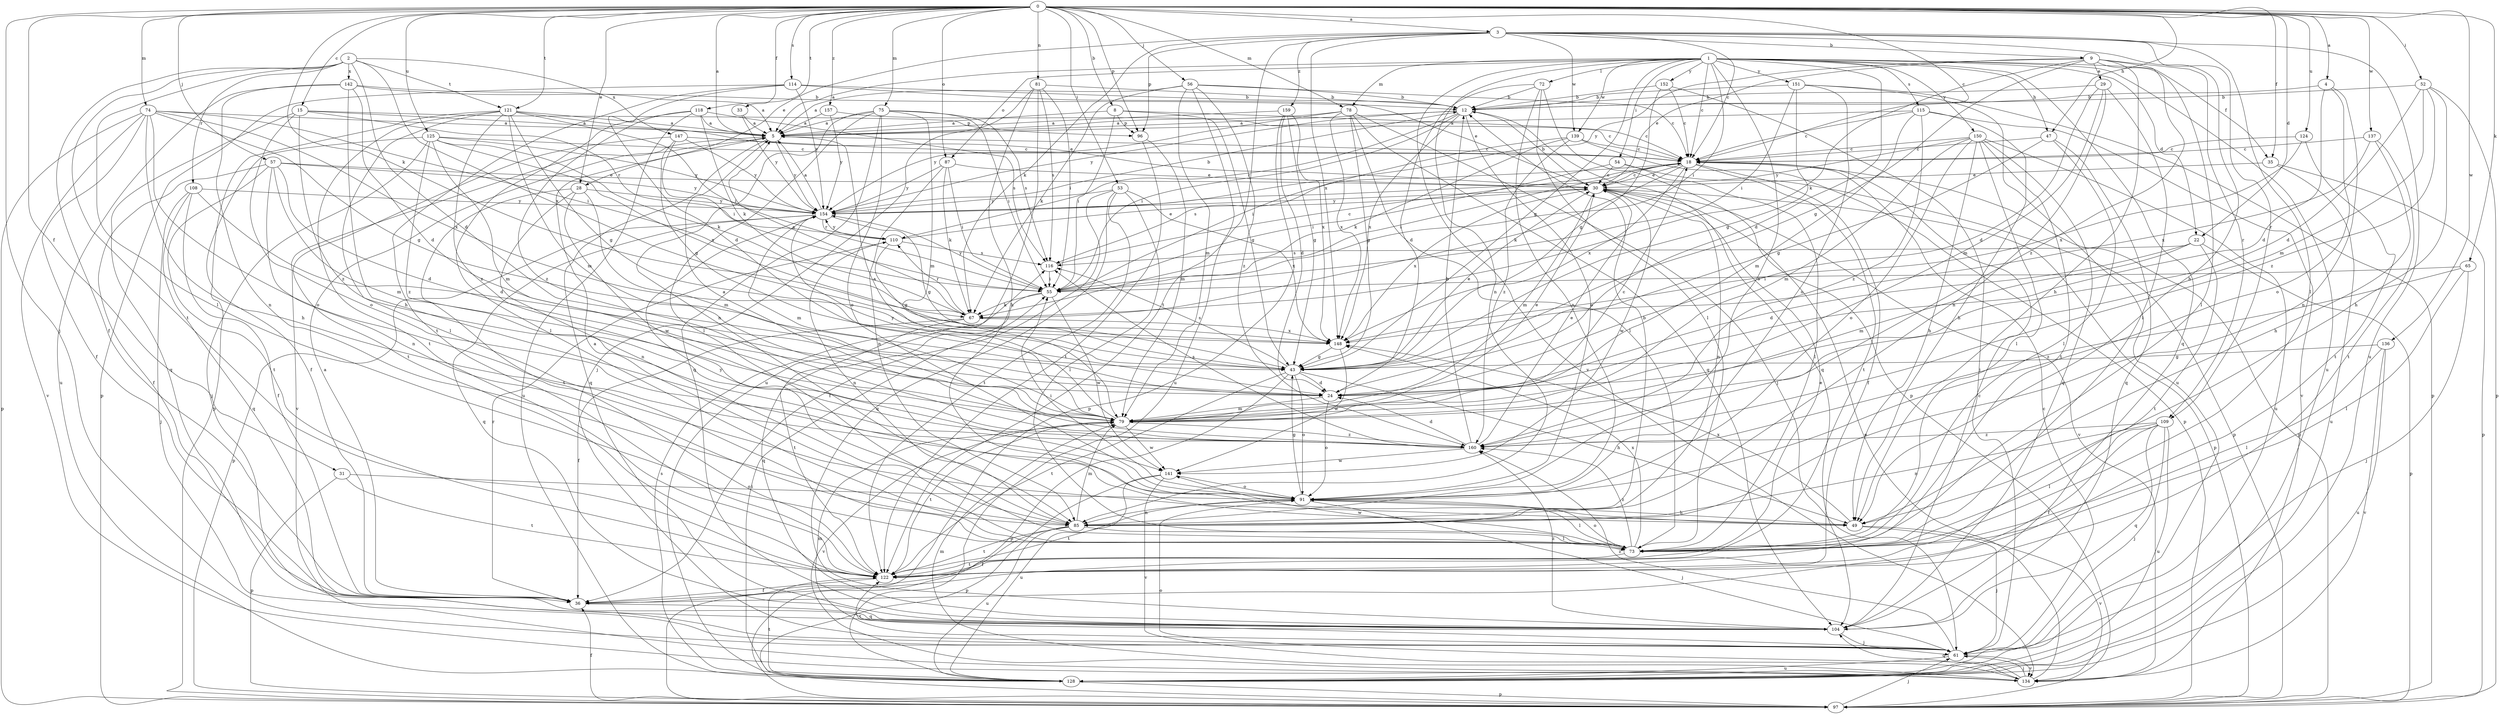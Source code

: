 strict digraph  {
0;
1;
2;
3;
4;
5;
8;
9;
12;
15;
18;
22;
24;
28;
29;
30;
31;
33;
35;
36;
43;
47;
49;
52;
53;
54;
55;
56;
57;
61;
65;
67;
72;
73;
74;
75;
78;
79;
81;
85;
87;
91;
96;
97;
104;
108;
109;
110;
114;
115;
116;
118;
121;
122;
124;
125;
128;
134;
136;
137;
139;
141;
142;
147;
148;
150;
151;
152;
154;
157;
159;
160;
0 -> 3  [label=a];
0 -> 4  [label=a];
0 -> 5  [label=a];
0 -> 8  [label=b];
0 -> 15  [label=c];
0 -> 18  [label=c];
0 -> 22  [label=d];
0 -> 28  [label=e];
0 -> 31  [label=f];
0 -> 33  [label=f];
0 -> 35  [label=f];
0 -> 47  [label=h];
0 -> 52  [label=i];
0 -> 53  [label=i];
0 -> 56  [label=j];
0 -> 57  [label=j];
0 -> 61  [label=j];
0 -> 65  [label=k];
0 -> 67  [label=k];
0 -> 74  [label=m];
0 -> 75  [label=m];
0 -> 78  [label=m];
0 -> 81  [label=n];
0 -> 87  [label=o];
0 -> 96  [label=p];
0 -> 114  [label=s];
0 -> 118  [label=t];
0 -> 121  [label=t];
0 -> 124  [label=u];
0 -> 125  [label=u];
0 -> 136  [label=w];
0 -> 137  [label=w];
0 -> 157  [label=z];
1 -> 5  [label=a];
1 -> 18  [label=c];
1 -> 22  [label=d];
1 -> 24  [label=d];
1 -> 35  [label=f];
1 -> 43  [label=g];
1 -> 47  [label=h];
1 -> 54  [label=i];
1 -> 55  [label=i];
1 -> 72  [label=l];
1 -> 78  [label=m];
1 -> 85  [label=n];
1 -> 87  [label=o];
1 -> 91  [label=o];
1 -> 104  [label=q];
1 -> 115  [label=s];
1 -> 128  [label=u];
1 -> 134  [label=v];
1 -> 139  [label=w];
1 -> 150  [label=y];
1 -> 151  [label=y];
1 -> 152  [label=y];
2 -> 24  [label=d];
2 -> 36  [label=f];
2 -> 73  [label=l];
2 -> 108  [label=r];
2 -> 121  [label=t];
2 -> 122  [label=t];
2 -> 142  [label=x];
2 -> 147  [label=x];
2 -> 148  [label=x];
3 -> 9  [label=b];
3 -> 18  [label=c];
3 -> 28  [label=e];
3 -> 49  [label=h];
3 -> 67  [label=k];
3 -> 73  [label=l];
3 -> 96  [label=p];
3 -> 109  [label=r];
3 -> 122  [label=t];
3 -> 128  [label=u];
3 -> 139  [label=w];
3 -> 148  [label=x];
3 -> 159  [label=z];
4 -> 12  [label=b];
4 -> 24  [label=d];
4 -> 85  [label=n];
4 -> 91  [label=o];
5 -> 18  [label=c];
5 -> 104  [label=q];
5 -> 134  [label=v];
5 -> 154  [label=y];
8 -> 5  [label=a];
8 -> 18  [label=c];
8 -> 43  [label=g];
8 -> 55  [label=i];
8 -> 96  [label=p];
9 -> 29  [label=e];
9 -> 30  [label=e];
9 -> 43  [label=g];
9 -> 49  [label=h];
9 -> 67  [label=k];
9 -> 73  [label=l];
9 -> 109  [label=r];
9 -> 154  [label=y];
9 -> 160  [label=z];
12 -> 5  [label=a];
12 -> 55  [label=i];
12 -> 91  [label=o];
12 -> 104  [label=q];
12 -> 110  [label=r];
12 -> 148  [label=x];
12 -> 154  [label=y];
15 -> 5  [label=a];
15 -> 91  [label=o];
15 -> 96  [label=p];
15 -> 104  [label=q];
15 -> 110  [label=r];
15 -> 160  [label=z];
18 -> 30  [label=e];
18 -> 36  [label=f];
18 -> 55  [label=i];
18 -> 67  [label=k];
18 -> 97  [label=p];
18 -> 116  [label=s];
18 -> 122  [label=t];
18 -> 148  [label=x];
22 -> 24  [label=d];
22 -> 79  [label=m];
22 -> 97  [label=p];
22 -> 116  [label=s];
22 -> 122  [label=t];
24 -> 79  [label=m];
24 -> 91  [label=o];
28 -> 79  [label=m];
28 -> 85  [label=n];
28 -> 122  [label=t];
28 -> 141  [label=w];
28 -> 154  [label=y];
29 -> 12  [label=b];
29 -> 24  [label=d];
29 -> 73  [label=l];
29 -> 79  [label=m];
29 -> 85  [label=n];
30 -> 12  [label=b];
30 -> 18  [label=c];
30 -> 79  [label=m];
30 -> 85  [label=n];
30 -> 97  [label=p];
30 -> 134  [label=v];
30 -> 141  [label=w];
30 -> 148  [label=x];
30 -> 154  [label=y];
31 -> 91  [label=o];
31 -> 97  [label=p];
31 -> 122  [label=t];
33 -> 5  [label=a];
33 -> 154  [label=y];
35 -> 30  [label=e];
35 -> 97  [label=p];
35 -> 128  [label=u];
36 -> 5  [label=a];
36 -> 104  [label=q];
36 -> 110  [label=r];
43 -> 24  [label=d];
43 -> 30  [label=e];
43 -> 49  [label=h];
43 -> 91  [label=o];
43 -> 97  [label=p];
43 -> 116  [label=s];
43 -> 122  [label=t];
47 -> 18  [label=c];
47 -> 43  [label=g];
47 -> 73  [label=l];
47 -> 104  [label=q];
49 -> 61  [label=j];
49 -> 134  [label=v];
49 -> 148  [label=x];
52 -> 12  [label=b];
52 -> 24  [label=d];
52 -> 49  [label=h];
52 -> 79  [label=m];
52 -> 97  [label=p];
52 -> 160  [label=z];
53 -> 36  [label=f];
53 -> 73  [label=l];
53 -> 104  [label=q];
53 -> 122  [label=t];
53 -> 148  [label=x];
53 -> 154  [label=y];
54 -> 30  [label=e];
54 -> 55  [label=i];
54 -> 73  [label=l];
54 -> 97  [label=p];
55 -> 67  [label=k];
55 -> 104  [label=q];
55 -> 141  [label=w];
55 -> 154  [label=y];
56 -> 5  [label=a];
56 -> 12  [label=b];
56 -> 18  [label=c];
56 -> 67  [label=k];
56 -> 79  [label=m];
56 -> 128  [label=u];
56 -> 160  [label=z];
57 -> 24  [label=d];
57 -> 30  [label=e];
57 -> 36  [label=f];
57 -> 79  [label=m];
57 -> 85  [label=n];
57 -> 122  [label=t];
57 -> 154  [label=y];
61 -> 18  [label=c];
61 -> 79  [label=m];
61 -> 122  [label=t];
61 -> 128  [label=u];
61 -> 134  [label=v];
61 -> 160  [label=z];
65 -> 55  [label=i];
65 -> 61  [label=j];
65 -> 73  [label=l];
65 -> 160  [label=z];
67 -> 5  [label=a];
67 -> 36  [label=f];
67 -> 110  [label=r];
67 -> 122  [label=t];
67 -> 148  [label=x];
72 -> 12  [label=b];
72 -> 24  [label=d];
72 -> 73  [label=l];
72 -> 85  [label=n];
72 -> 97  [label=p];
73 -> 5  [label=a];
73 -> 91  [label=o];
73 -> 122  [label=t];
73 -> 141  [label=w];
73 -> 148  [label=x];
73 -> 160  [label=z];
74 -> 5  [label=a];
74 -> 36  [label=f];
74 -> 43  [label=g];
74 -> 49  [label=h];
74 -> 55  [label=i];
74 -> 91  [label=o];
74 -> 97  [label=p];
74 -> 134  [label=v];
74 -> 148  [label=x];
75 -> 5  [label=a];
75 -> 55  [label=i];
75 -> 73  [label=l];
75 -> 79  [label=m];
75 -> 85  [label=n];
75 -> 91  [label=o];
75 -> 104  [label=q];
75 -> 116  [label=s];
78 -> 5  [label=a];
78 -> 43  [label=g];
78 -> 61  [label=j];
78 -> 73  [label=l];
78 -> 104  [label=q];
78 -> 148  [label=x];
78 -> 154  [label=y];
79 -> 5  [label=a];
79 -> 18  [label=c];
79 -> 30  [label=e];
79 -> 122  [label=t];
79 -> 134  [label=v];
79 -> 141  [label=w];
79 -> 154  [label=y];
79 -> 160  [label=z];
81 -> 12  [label=b];
81 -> 49  [label=h];
81 -> 55  [label=i];
81 -> 61  [label=j];
81 -> 116  [label=s];
81 -> 128  [label=u];
85 -> 12  [label=b];
85 -> 36  [label=f];
85 -> 73  [label=l];
85 -> 79  [label=m];
85 -> 122  [label=t];
85 -> 128  [label=u];
85 -> 154  [label=y];
87 -> 30  [label=e];
87 -> 55  [label=i];
87 -> 67  [label=k];
87 -> 85  [label=n];
87 -> 154  [label=y];
91 -> 43  [label=g];
91 -> 49  [label=h];
91 -> 55  [label=i];
91 -> 61  [label=j];
91 -> 73  [label=l];
91 -> 85  [label=n];
91 -> 122  [label=t];
96 -> 79  [label=m];
96 -> 122  [label=t];
97 -> 36  [label=f];
97 -> 61  [label=j];
104 -> 18  [label=c];
104 -> 61  [label=j];
104 -> 160  [label=z];
108 -> 24  [label=d];
108 -> 36  [label=f];
108 -> 61  [label=j];
108 -> 104  [label=q];
108 -> 154  [label=y];
109 -> 36  [label=f];
109 -> 61  [label=j];
109 -> 73  [label=l];
109 -> 85  [label=n];
109 -> 104  [label=q];
109 -> 128  [label=u];
109 -> 160  [label=z];
110 -> 30  [label=e];
110 -> 43  [label=g];
110 -> 85  [label=n];
110 -> 116  [label=s];
110 -> 154  [label=y];
114 -> 12  [label=b];
114 -> 24  [label=d];
114 -> 30  [label=e];
114 -> 97  [label=p];
114 -> 122  [label=t];
114 -> 154  [label=y];
115 -> 5  [label=a];
115 -> 18  [label=c];
115 -> 49  [label=h];
115 -> 79  [label=m];
115 -> 134  [label=v];
115 -> 160  [label=z];
116 -> 18  [label=c];
116 -> 55  [label=i];
118 -> 5  [label=a];
118 -> 67  [label=k];
118 -> 73  [label=l];
118 -> 116  [label=s];
118 -> 128  [label=u];
118 -> 160  [label=z];
121 -> 5  [label=a];
121 -> 30  [label=e];
121 -> 43  [label=g];
121 -> 55  [label=i];
121 -> 73  [label=l];
121 -> 79  [label=m];
121 -> 97  [label=p];
121 -> 122  [label=t];
121 -> 160  [label=z];
122 -> 30  [label=e];
122 -> 36  [label=f];
124 -> 18  [label=c];
124 -> 122  [label=t];
124 -> 148  [label=x];
125 -> 18  [label=c];
125 -> 36  [label=f];
125 -> 61  [label=j];
125 -> 67  [label=k];
125 -> 79  [label=m];
125 -> 148  [label=x];
125 -> 154  [label=y];
125 -> 160  [label=z];
128 -> 55  [label=i];
128 -> 97  [label=p];
128 -> 116  [label=s];
128 -> 122  [label=t];
134 -> 30  [label=e];
134 -> 61  [label=j];
134 -> 79  [label=m];
134 -> 91  [label=o];
134 -> 104  [label=q];
136 -> 43  [label=g];
136 -> 73  [label=l];
136 -> 128  [label=u];
136 -> 134  [label=v];
137 -> 18  [label=c];
137 -> 49  [label=h];
137 -> 122  [label=t];
137 -> 148  [label=x];
139 -> 18  [label=c];
139 -> 55  [label=i];
139 -> 67  [label=k];
139 -> 97  [label=p];
139 -> 160  [label=z];
141 -> 91  [label=o];
141 -> 97  [label=p];
141 -> 128  [label=u];
141 -> 134  [label=v];
142 -> 5  [label=a];
142 -> 12  [label=b];
142 -> 24  [label=d];
142 -> 49  [label=h];
142 -> 85  [label=n];
142 -> 128  [label=u];
147 -> 18  [label=c];
147 -> 43  [label=g];
147 -> 55  [label=i];
147 -> 122  [label=t];
147 -> 154  [label=y];
148 -> 43  [label=g];
148 -> 141  [label=w];
150 -> 18  [label=c];
150 -> 49  [label=h];
150 -> 73  [label=l];
150 -> 79  [label=m];
150 -> 91  [label=o];
150 -> 104  [label=q];
150 -> 122  [label=t];
150 -> 128  [label=u];
150 -> 154  [label=y];
151 -> 12  [label=b];
151 -> 43  [label=g];
151 -> 55  [label=i];
151 -> 91  [label=o];
151 -> 97  [label=p];
151 -> 128  [label=u];
152 -> 12  [label=b];
152 -> 18  [label=c];
152 -> 43  [label=g];
152 -> 61  [label=j];
154 -> 5  [label=a];
154 -> 12  [label=b];
154 -> 43  [label=g];
154 -> 79  [label=m];
154 -> 97  [label=p];
154 -> 104  [label=q];
154 -> 110  [label=r];
157 -> 5  [label=a];
157 -> 18  [label=c];
157 -> 154  [label=y];
159 -> 5  [label=a];
159 -> 24  [label=d];
159 -> 43  [label=g];
159 -> 97  [label=p];
159 -> 148  [label=x];
160 -> 5  [label=a];
160 -> 12  [label=b];
160 -> 24  [label=d];
160 -> 30  [label=e];
160 -> 116  [label=s];
160 -> 141  [label=w];
}
